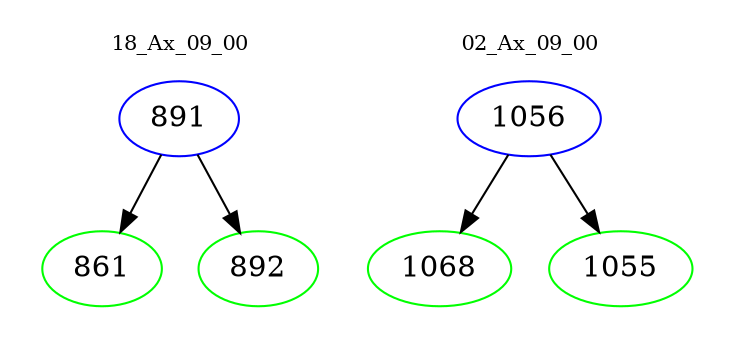 digraph{
subgraph cluster_0 {
color = white
label = "18_Ax_09_00";
fontsize=10;
T0_891 [label="891", color="blue"]
T0_891 -> T0_861 [color="black"]
T0_861 [label="861", color="green"]
T0_891 -> T0_892 [color="black"]
T0_892 [label="892", color="green"]
}
subgraph cluster_1 {
color = white
label = "02_Ax_09_00";
fontsize=10;
T1_1056 [label="1056", color="blue"]
T1_1056 -> T1_1068 [color="black"]
T1_1068 [label="1068", color="green"]
T1_1056 -> T1_1055 [color="black"]
T1_1055 [label="1055", color="green"]
}
}
